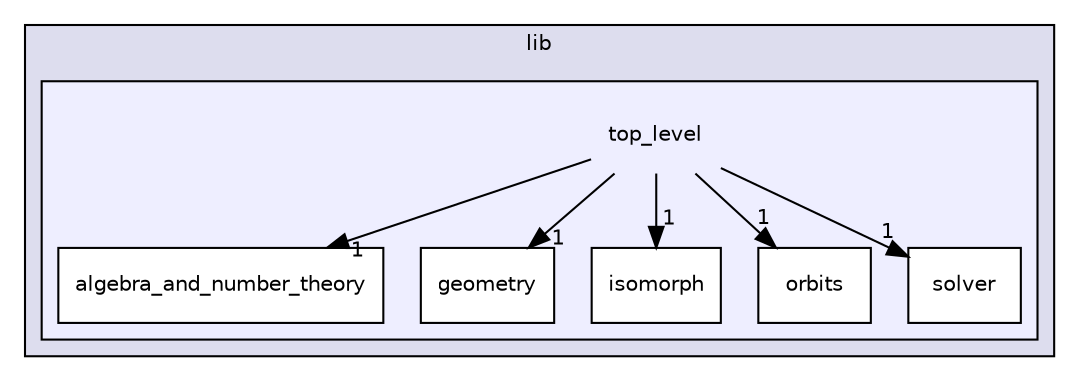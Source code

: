 digraph "src/lib/top_level" {
  compound=true
  node [ fontsize="10", fontname="Helvetica"];
  edge [ labelfontsize="10", labelfontname="Helvetica"];
  subgraph clusterdir_c85d3e3c5052e9ad9ce18c6863244a25 {
    graph [ bgcolor="#ddddee", pencolor="black", label="lib" fontname="Helvetica", fontsize="10", URL="dir_c85d3e3c5052e9ad9ce18c6863244a25.html"]
  subgraph clusterdir_f5c0bc76088c47026aa4f8933cdbac38 {
    graph [ bgcolor="#eeeeff", pencolor="black", label="" URL="dir_f5c0bc76088c47026aa4f8933cdbac38.html"];
    dir_f5c0bc76088c47026aa4f8933cdbac38 [shape=plaintext label="top_level"];
    dir_43c95775ec11ce71823d5f861d8bbc1d [shape=box label="algebra_and_number_theory" color="black" fillcolor="white" style="filled" URL="dir_43c95775ec11ce71823d5f861d8bbc1d.html"];
    dir_8c80f49af6b49ba0e84a9c44b4de0559 [shape=box label="geometry" color="black" fillcolor="white" style="filled" URL="dir_8c80f49af6b49ba0e84a9c44b4de0559.html"];
    dir_346e530ee474baf4a7a46809ce999b20 [shape=box label="isomorph" color="black" fillcolor="white" style="filled" URL="dir_346e530ee474baf4a7a46809ce999b20.html"];
    dir_76b0a7bded7a9378fd16705e82123ee8 [shape=box label="orbits" color="black" fillcolor="white" style="filled" URL="dir_76b0a7bded7a9378fd16705e82123ee8.html"];
    dir_ee189a4b02d33029d406ddddb390e4b2 [shape=box label="solver" color="black" fillcolor="white" style="filled" URL="dir_ee189a4b02d33029d406ddddb390e4b2.html"];
  }
  }
  dir_f5c0bc76088c47026aa4f8933cdbac38->dir_346e530ee474baf4a7a46809ce999b20 [headlabel="1", labeldistance=1.5 headhref="dir_000018_000045.html"];
  dir_f5c0bc76088c47026aa4f8933cdbac38->dir_8c80f49af6b49ba0e84a9c44b4de0559 [headlabel="1", labeldistance=1.5 headhref="dir_000018_000019.html"];
  dir_f5c0bc76088c47026aa4f8933cdbac38->dir_43c95775ec11ce71823d5f861d8bbc1d [headlabel="1", labeldistance=1.5 headhref="dir_000018_000044.html"];
  dir_f5c0bc76088c47026aa4f8933cdbac38->dir_76b0a7bded7a9378fd16705e82123ee8 [headlabel="1", labeldistance=1.5 headhref="dir_000018_000046.html"];
  dir_f5c0bc76088c47026aa4f8933cdbac38->dir_ee189a4b02d33029d406ddddb390e4b2 [headlabel="1", labeldistance=1.5 headhref="dir_000018_000047.html"];
}
